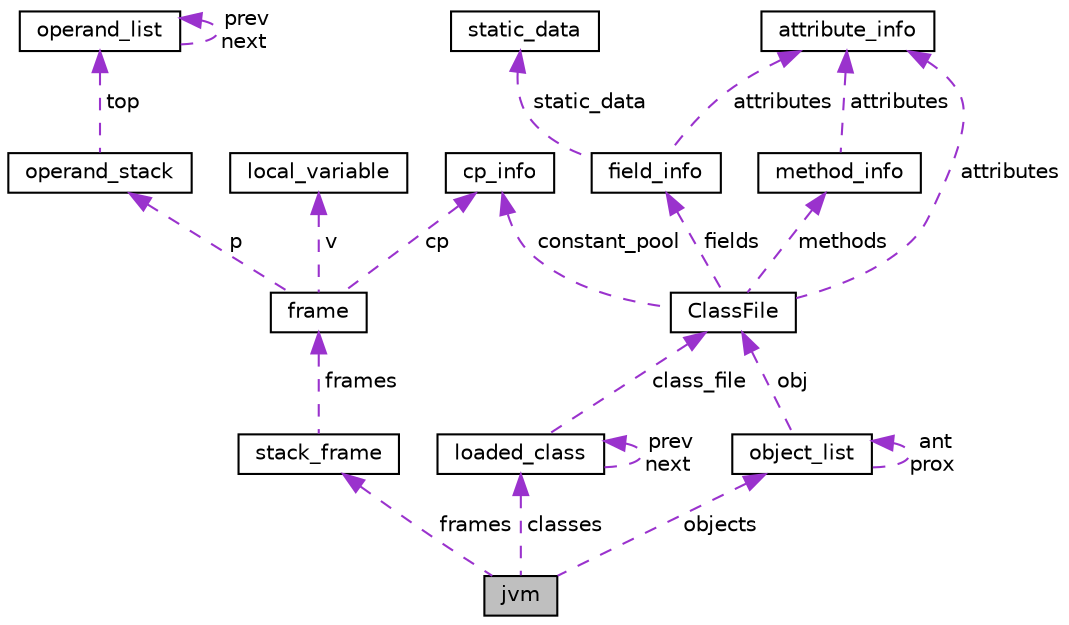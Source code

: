 digraph "jvm"
{
 // LATEX_PDF_SIZE
  edge [fontname="Helvetica",fontsize="10",labelfontname="Helvetica",labelfontsize="10"];
  node [fontname="Helvetica",fontsize="10",shape=record];
  Node1 [label="jvm",height=0.2,width=0.4,color="black", fillcolor="grey75", style="filled", fontcolor="black",tooltip="Programa que carrega e executa os aplicativos Java, convertendo os bytecodes em código executável de ..."];
  Node2 -> Node1 [dir="back",color="darkorchid3",fontsize="10",style="dashed",label=" frames" ,fontname="Helvetica"];
  Node2 [label="stack_frame",height=0.2,width=0.4,color="black", fillcolor="white", style="filled",URL="$structstack__frame.html",tooltip="Estrutura de dados da pilha de frames."];
  Node3 -> Node2 [dir="back",color="darkorchid3",fontsize="10",style="dashed",label=" frames" ,fontname="Helvetica"];
  Node3 [label="frame",height=0.2,width=0.4,color="black", fillcolor="white", style="filled",URL="$structframe.html",tooltip="Estrutura de dados do frame."];
  Node4 -> Node3 [dir="back",color="darkorchid3",fontsize="10",style="dashed",label=" p" ,fontname="Helvetica"];
  Node4 [label="operand_stack",height=0.2,width=0.4,color="black", fillcolor="white", style="filled",URL="$structoperand__stack.html",tooltip="Estrutura de dados da pilha de operandos."];
  Node5 -> Node4 [dir="back",color="darkorchid3",fontsize="10",style="dashed",label=" top" ,fontname="Helvetica"];
  Node5 [label="operand_list",height=0.2,width=0.4,color="black", fillcolor="white", style="filled",URL="$structoperand__list.html",tooltip="Estrutura de dados da lista de operandos."];
  Node5 -> Node5 [dir="back",color="darkorchid3",fontsize="10",style="dashed",label=" prev\nnext" ,fontname="Helvetica"];
  Node6 -> Node3 [dir="back",color="darkorchid3",fontsize="10",style="dashed",label=" cp" ,fontname="Helvetica"];
  Node6 [label="cp_info",height=0.2,width=0.4,color="black", fillcolor="white", style="filled",URL="$structcp__info.html",tooltip="Estrutura de dados com informações da constant pool."];
  Node7 -> Node3 [dir="back",color="darkorchid3",fontsize="10",style="dashed",label=" v" ,fontname="Helvetica"];
  Node7 [label="local_variable",height=0.2,width=0.4,color="black", fillcolor="white", style="filled",URL="$structlocal__variable.html",tooltip="Estrutura de variáveis locais."];
  Node8 -> Node1 [dir="back",color="darkorchid3",fontsize="10",style="dashed",label=" objects" ,fontname="Helvetica"];
  Node8 [label="object_list",height=0.2,width=0.4,color="black", fillcolor="white", style="filled",URL="$structobject__list.html",tooltip="Lista de objetos."];
  Node8 -> Node8 [dir="back",color="darkorchid3",fontsize="10",style="dashed",label=" ant\nprox" ,fontname="Helvetica"];
  Node9 -> Node8 [dir="back",color="darkorchid3",fontsize="10",style="dashed",label=" obj" ,fontname="Helvetica"];
  Node9 [label="ClassFile",height=0.2,width=0.4,color="black", fillcolor="white", style="filled",URL="$structClassFile.html",tooltip="Estrutura de dados da ClassFile."];
  Node10 -> Node9 [dir="back",color="darkorchid3",fontsize="10",style="dashed",label=" fields" ,fontname="Helvetica"];
  Node10 [label="field_info",height=0.2,width=0.4,color="black", fillcolor="white", style="filled",URL="$structfield__info.html",tooltip="Estrutura de dados descrevendo o field."];
  Node11 -> Node10 [dir="back",color="darkorchid3",fontsize="10",style="dashed",label=" attributes" ,fontname="Helvetica"];
  Node11 [label="attribute_info",height=0.2,width=0.4,color="black", fillcolor="white", style="filled",URL="$structattribute__info.html",tooltip="Estrutura de dados com as informações dos atributos de uma classe."];
  Node12 -> Node10 [dir="back",color="darkorchid3",fontsize="10",style="dashed",label=" static_data" ,fontname="Helvetica"];
  Node12 [label="static_data",height=0.2,width=0.4,color="black", fillcolor="white", style="filled",URL="$structstatic__data.html",tooltip="Estrutura dos dados estáticos."];
  Node13 -> Node9 [dir="back",color="darkorchid3",fontsize="10",style="dashed",label=" methods" ,fontname="Helvetica"];
  Node13 [label="method_info",height=0.2,width=0.4,color="black", fillcolor="white", style="filled",URL="$structmethod__info.html",tooltip="Estrutura de dados com infomações do método."];
  Node11 -> Node13 [dir="back",color="darkorchid3",fontsize="10",style="dashed",label=" attributes" ,fontname="Helvetica"];
  Node6 -> Node9 [dir="back",color="darkorchid3",fontsize="10",style="dashed",label=" constant_pool" ,fontname="Helvetica"];
  Node11 -> Node9 [dir="back",color="darkorchid3",fontsize="10",style="dashed",label=" attributes" ,fontname="Helvetica"];
  Node14 -> Node1 [dir="back",color="darkorchid3",fontsize="10",style="dashed",label=" classes" ,fontname="Helvetica"];
  Node14 [label="loaded_class",height=0.2,width=0.4,color="black", fillcolor="white", style="filled",URL="$structloaded__class.html",tooltip="Estrutuda de classes carregadas."];
  Node14 -> Node14 [dir="back",color="darkorchid3",fontsize="10",style="dashed",label=" prev\nnext" ,fontname="Helvetica"];
  Node9 -> Node14 [dir="back",color="darkorchid3",fontsize="10",style="dashed",label=" class_file" ,fontname="Helvetica"];
}
